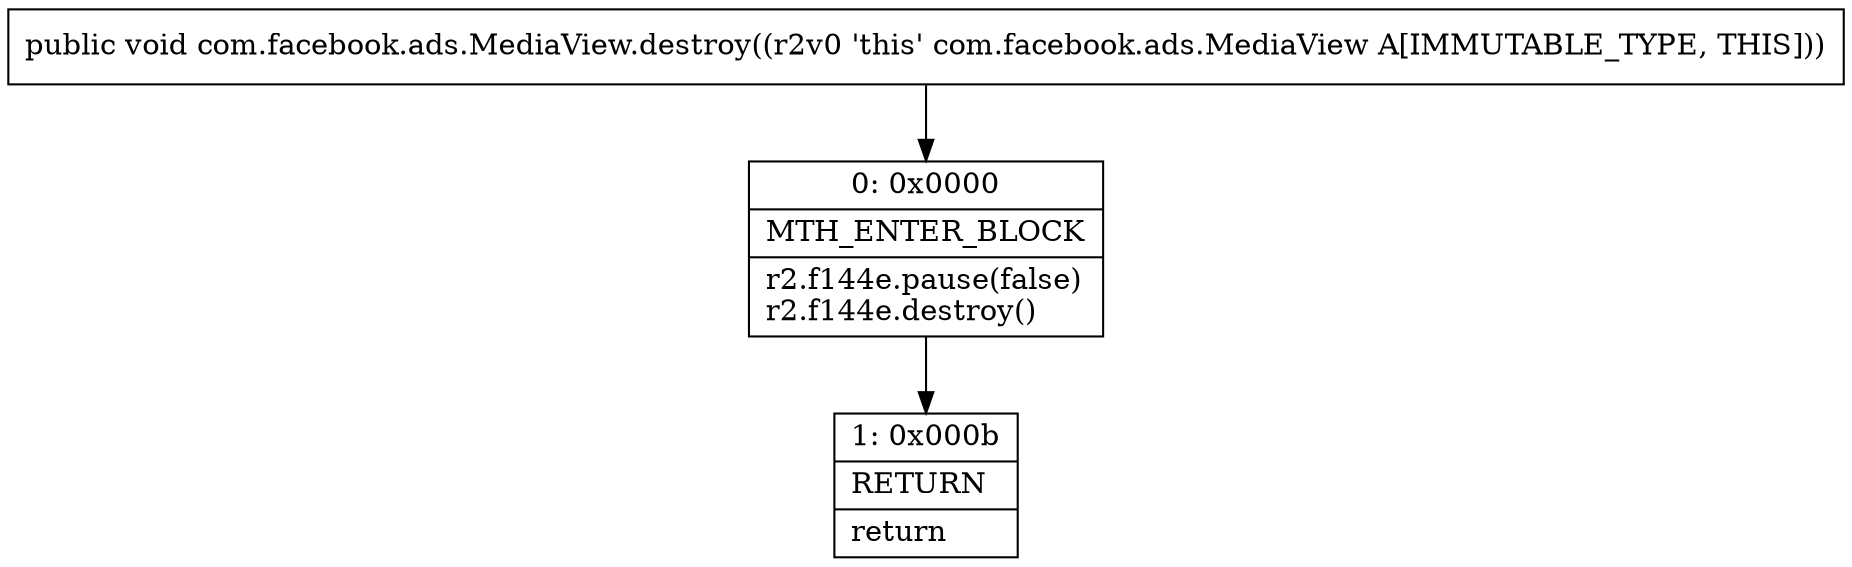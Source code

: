digraph "CFG forcom.facebook.ads.MediaView.destroy()V" {
Node_0 [shape=record,label="{0\:\ 0x0000|MTH_ENTER_BLOCK\l|r2.f144e.pause(false)\lr2.f144e.destroy()\l}"];
Node_1 [shape=record,label="{1\:\ 0x000b|RETURN\l|return\l}"];
MethodNode[shape=record,label="{public void com.facebook.ads.MediaView.destroy((r2v0 'this' com.facebook.ads.MediaView A[IMMUTABLE_TYPE, THIS])) }"];
MethodNode -> Node_0;
Node_0 -> Node_1;
}

